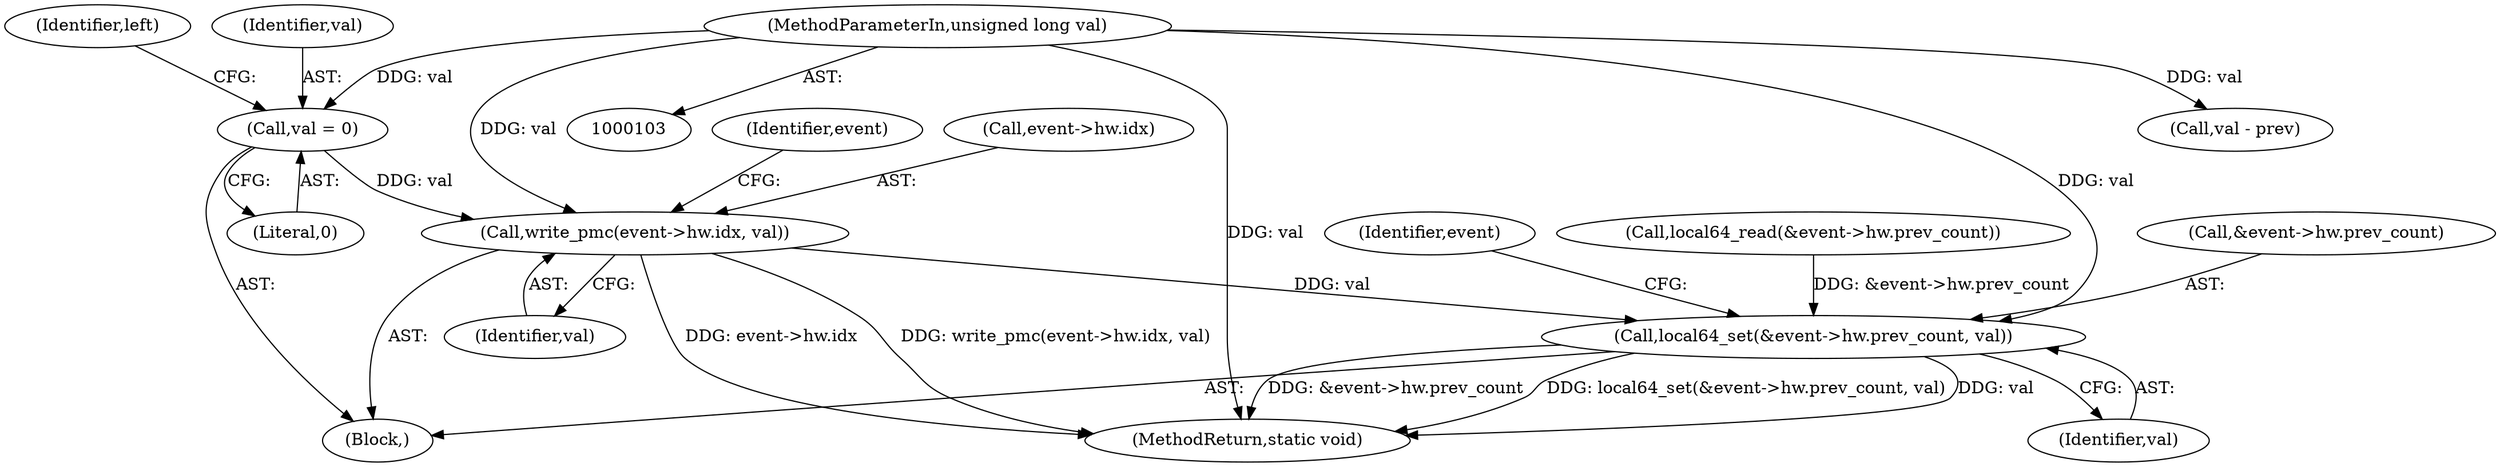 digraph "0_linux_a8b0ca17b80e92faab46ee7179ba9e99ccb61233_18@API" {
"1000211" [label="(Call,write_pmc(event->hw.idx, val))"];
"1000162" [label="(Call,val = 0)"];
"1000105" [label="(MethodParameterIn,unsigned long val)"];
"1000218" [label="(Call,local64_set(&event->hw.prev_count, val))"];
"1000218" [label="(Call,local64_set(&event->hw.prev_count, val))"];
"1000107" [label="(Block,)"];
"1000262" [label="(MethodReturn,static void)"];
"1000152" [label="(Call,val - prev)"];
"1000211" [label="(Call,write_pmc(event->hw.idx, val))"];
"1000166" [label="(Identifier,left)"];
"1000225" [label="(Identifier,val)"];
"1000142" [label="(Call,local64_read(&event->hw.prev_count))"];
"1000212" [label="(Call,event->hw.idx)"];
"1000164" [label="(Literal,0)"];
"1000162" [label="(Call,val = 0)"];
"1000163" [label="(Identifier,val)"];
"1000222" [label="(Identifier,event)"];
"1000219" [label="(Call,&event->hw.prev_count)"];
"1000217" [label="(Identifier,val)"];
"1000230" [label="(Identifier,event)"];
"1000105" [label="(MethodParameterIn,unsigned long val)"];
"1000211" -> "1000107"  [label="AST: "];
"1000211" -> "1000217"  [label="CFG: "];
"1000212" -> "1000211"  [label="AST: "];
"1000217" -> "1000211"  [label="AST: "];
"1000222" -> "1000211"  [label="CFG: "];
"1000211" -> "1000262"  [label="DDG: event->hw.idx"];
"1000211" -> "1000262"  [label="DDG: write_pmc(event->hw.idx, val)"];
"1000162" -> "1000211"  [label="DDG: val"];
"1000105" -> "1000211"  [label="DDG: val"];
"1000211" -> "1000218"  [label="DDG: val"];
"1000162" -> "1000107"  [label="AST: "];
"1000162" -> "1000164"  [label="CFG: "];
"1000163" -> "1000162"  [label="AST: "];
"1000164" -> "1000162"  [label="AST: "];
"1000166" -> "1000162"  [label="CFG: "];
"1000105" -> "1000162"  [label="DDG: val"];
"1000105" -> "1000103"  [label="AST: "];
"1000105" -> "1000262"  [label="DDG: val"];
"1000105" -> "1000152"  [label="DDG: val"];
"1000105" -> "1000218"  [label="DDG: val"];
"1000218" -> "1000107"  [label="AST: "];
"1000218" -> "1000225"  [label="CFG: "];
"1000219" -> "1000218"  [label="AST: "];
"1000225" -> "1000218"  [label="AST: "];
"1000230" -> "1000218"  [label="CFG: "];
"1000218" -> "1000262"  [label="DDG: val"];
"1000218" -> "1000262"  [label="DDG: &event->hw.prev_count"];
"1000218" -> "1000262"  [label="DDG: local64_set(&event->hw.prev_count, val)"];
"1000142" -> "1000218"  [label="DDG: &event->hw.prev_count"];
}
